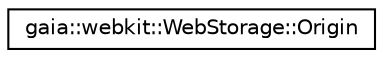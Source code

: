 digraph G
{
  edge [fontname="Helvetica",fontsize="10",labelfontname="Helvetica",labelfontsize="10"];
  node [fontname="Helvetica",fontsize="10",shape=record];
  rankdir=LR;
  Node1 [label="gaia::webkit::WebStorage::Origin",height=0.2,width=0.4,color="black", fillcolor="white", style="filled",URL="$d8/d2f/classgaia_1_1webkit_1_1_web_storage_1_1_origin.html",tooltip="Class containing the HTML5 database quota and usage for an origin."];
}
